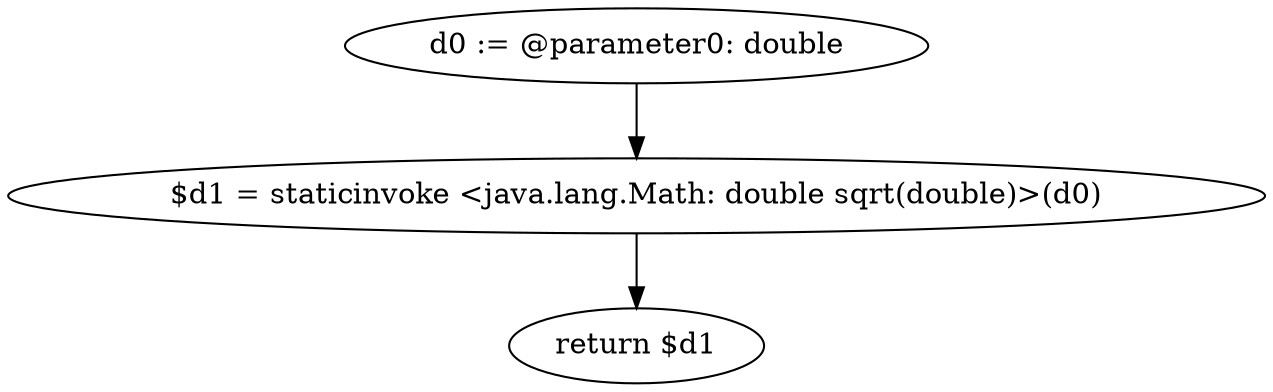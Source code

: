 digraph "unitGraph" {
    "d0 := @parameter0: double"
    "$d1 = staticinvoke <java.lang.Math: double sqrt(double)>(d0)"
    "return $d1"
    "d0 := @parameter0: double"->"$d1 = staticinvoke <java.lang.Math: double sqrt(double)>(d0)";
    "$d1 = staticinvoke <java.lang.Math: double sqrt(double)>(d0)"->"return $d1";
}
